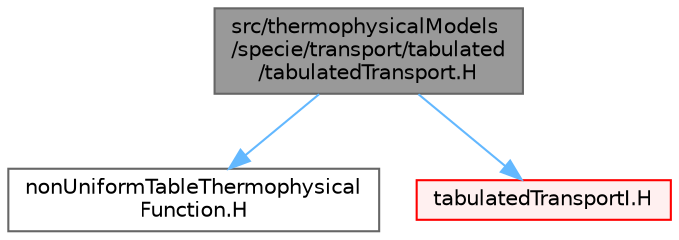 digraph "src/thermophysicalModels/specie/transport/tabulated/tabulatedTransport.H"
{
 // LATEX_PDF_SIZE
  bgcolor="transparent";
  edge [fontname=Helvetica,fontsize=10,labelfontname=Helvetica,labelfontsize=10];
  node [fontname=Helvetica,fontsize=10,shape=box,height=0.2,width=0.4];
  Node1 [id="Node000001",label="src/thermophysicalModels\l/specie/transport/tabulated\l/tabulatedTransport.H",height=0.2,width=0.4,color="gray40", fillcolor="grey60", style="filled", fontcolor="black",tooltip=" "];
  Node1 -> Node2 [id="edge1_Node000001_Node000002",color="steelblue1",style="solid",tooltip=" "];
  Node2 [id="Node000002",label="nonUniformTableThermophysical\lFunction.H",height=0.2,width=0.4,color="grey40", fillcolor="white", style="filled",URL="$nonUniformTableThermophysicalFunction_8H.html",tooltip=" "];
  Node1 -> Node3 [id="edge2_Node000001_Node000003",color="steelblue1",style="solid",tooltip=" "];
  Node3 [id="Node000003",label="tabulatedTransportI.H",height=0.2,width=0.4,color="red", fillcolor="#FFF0F0", style="filled",URL="$tabulatedTransportI_8H.html",tooltip=" "];
}
